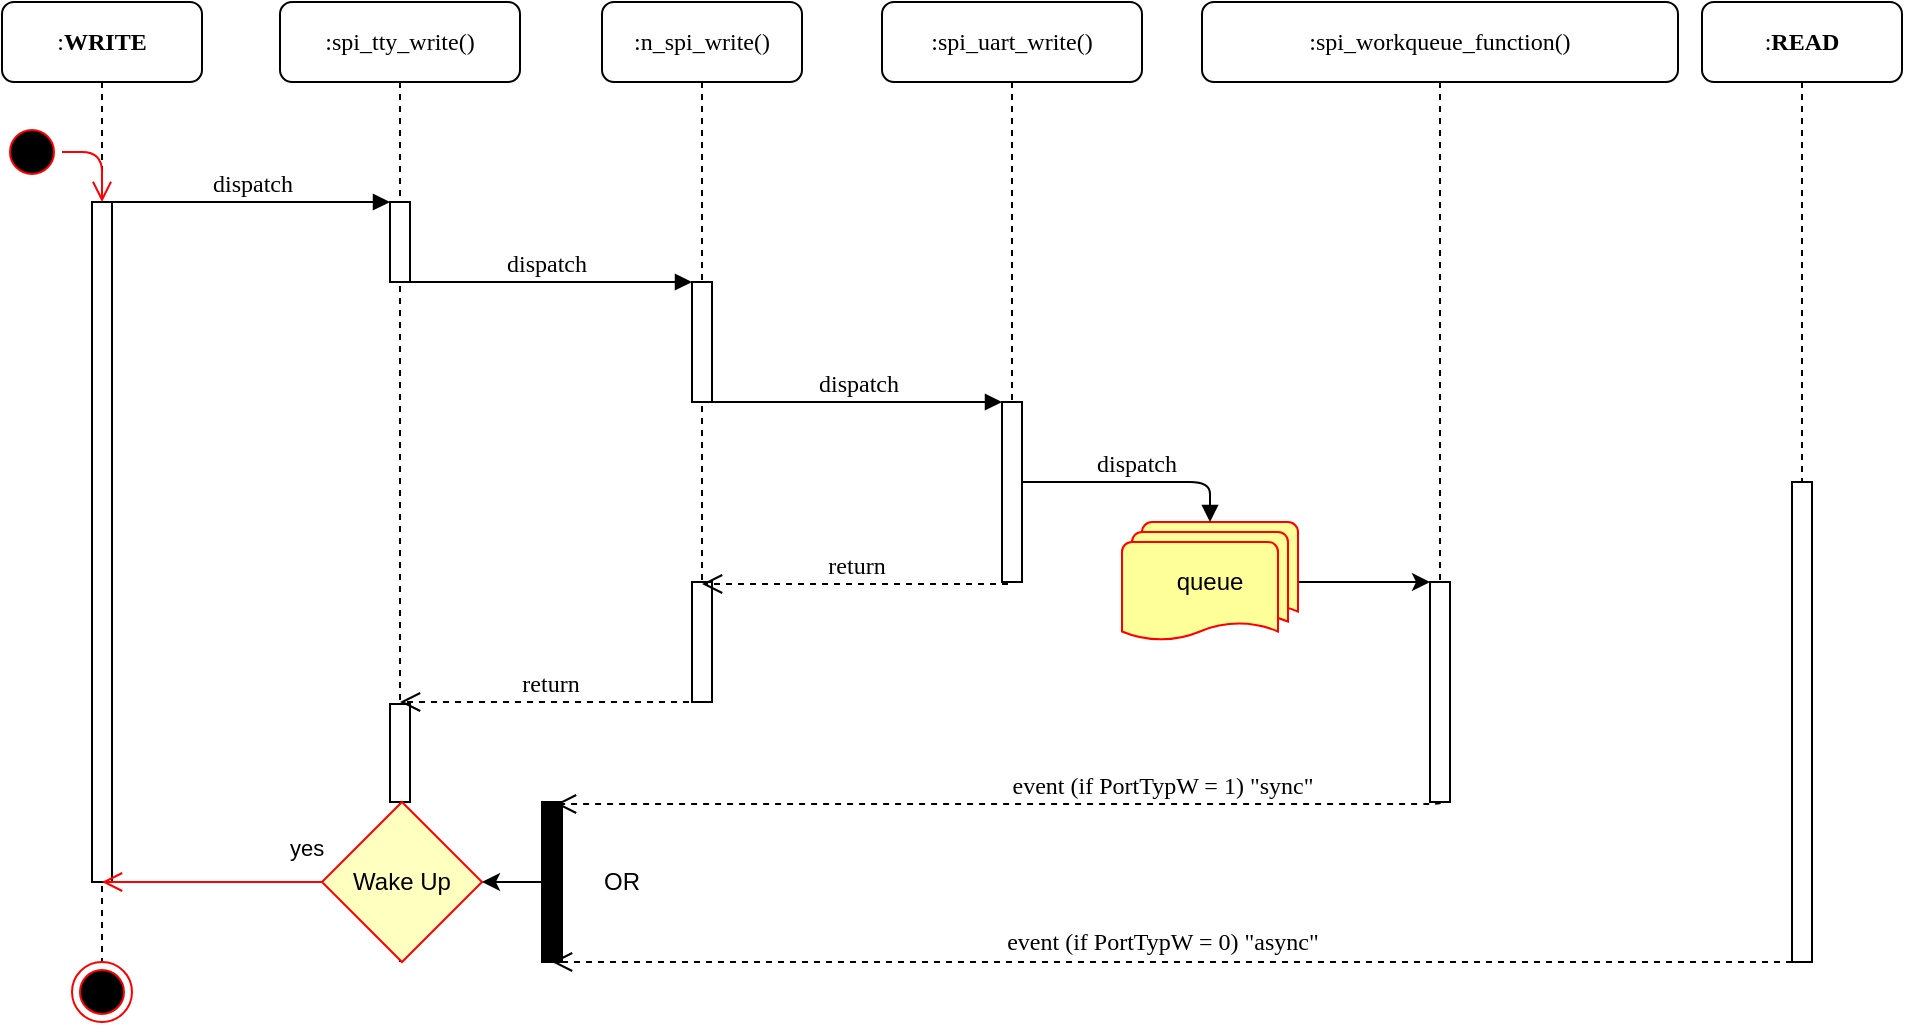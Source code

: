 <mxfile version="14.1.8" type="device" pages="2"><diagram name="WRITE" id="13e1069c-82ec-6db2-03f1-153e76fe0fe0"><mxGraphModel dx="1422" dy="942" grid="1" gridSize="10" guides="1" tooltips="1" connect="1" arrows="1" fold="1" page="1" pageScale="1" pageWidth="1100" pageHeight="850" background="#ffffff" math="0" shadow="0"><root><mxCell id="0"/><mxCell id="1" parent="0"/><mxCell id="7baba1c4bc27f4b0-2" value=":spi_tty_write()" style="shape=umlLifeline;perimeter=lifelinePerimeter;whiteSpace=wrap;html=1;container=1;collapsible=0;recursiveResize=0;outlineConnect=0;rounded=1;shadow=0;comic=0;labelBackgroundColor=none;strokeWidth=1;fontFamily=Verdana;fontSize=12;align=center;" parent="1" vertex="1"><mxGeometry x="239" y="80" width="120" height="480" as="geometry"/></mxCell><mxCell id="7baba1c4bc27f4b0-10" value="" style="html=1;points=[];perimeter=orthogonalPerimeter;rounded=0;shadow=0;comic=0;labelBackgroundColor=none;strokeWidth=1;fontFamily=Verdana;fontSize=12;align=center;" parent="7baba1c4bc27f4b0-2" vertex="1"><mxGeometry x="55" y="100" width="10" height="40" as="geometry"/></mxCell><mxCell id="Vdh1WvOg8LNVQL_OOKk3-4" value="" style="html=1;points=[];perimeter=orthogonalPerimeter;rounded=0;shadow=0;comic=0;labelBackgroundColor=none;strokeWidth=1;fontFamily=Verdana;fontSize=12;align=center;" vertex="1" parent="7baba1c4bc27f4b0-2"><mxGeometry x="55" y="351" width="10" height="49" as="geometry"/></mxCell><mxCell id="7baba1c4bc27f4b0-3" value=":n_spi_write()" style="shape=umlLifeline;perimeter=lifelinePerimeter;whiteSpace=wrap;html=1;container=1;collapsible=0;recursiveResize=0;outlineConnect=0;rounded=1;shadow=0;comic=0;labelBackgroundColor=none;strokeWidth=1;fontFamily=Verdana;fontSize=12;align=center;" parent="1" vertex="1"><mxGeometry x="400" y="80" width="100" height="350" as="geometry"/></mxCell><mxCell id="7baba1c4bc27f4b0-13" value="" style="html=1;points=[];perimeter=orthogonalPerimeter;rounded=0;shadow=0;comic=0;labelBackgroundColor=none;strokeWidth=1;fontFamily=Verdana;fontSize=12;align=center;" parent="7baba1c4bc27f4b0-3" vertex="1"><mxGeometry x="45" y="140" width="10" height="60" as="geometry"/></mxCell><mxCell id="Vdh1WvOg8LNVQL_OOKk3-2" value="" style="html=1;points=[];perimeter=orthogonalPerimeter;rounded=0;shadow=0;comic=0;labelBackgroundColor=none;strokeWidth=1;fontFamily=Verdana;fontSize=12;align=center;" vertex="1" parent="7baba1c4bc27f4b0-3"><mxGeometry x="45" y="290" width="10" height="60" as="geometry"/></mxCell><mxCell id="7baba1c4bc27f4b0-4" value=":spi_uart_write()" style="shape=umlLifeline;perimeter=lifelinePerimeter;whiteSpace=wrap;html=1;container=1;collapsible=0;recursiveResize=0;outlineConnect=0;rounded=1;shadow=0;comic=0;labelBackgroundColor=none;strokeWidth=1;fontFamily=Verdana;fontSize=12;align=center;" parent="1" vertex="1"><mxGeometry x="540" y="80" width="130" height="290" as="geometry"/></mxCell><mxCell id="7baba1c4bc27f4b0-16" value="" style="html=1;points=[];perimeter=orthogonalPerimeter;rounded=0;shadow=0;comic=0;labelBackgroundColor=none;strokeWidth=1;fontFamily=Verdana;fontSize=12;align=center;" parent="7baba1c4bc27f4b0-4" vertex="1"><mxGeometry x="60" y="200" width="10" height="90" as="geometry"/></mxCell><mxCell id="7baba1c4bc27f4b0-5" value=":spi_workqueue_function()" style="shape=umlLifeline;perimeter=lifelinePerimeter;whiteSpace=wrap;html=1;container=1;collapsible=0;recursiveResize=0;outlineConnect=0;rounded=1;shadow=0;comic=0;labelBackgroundColor=none;strokeWidth=1;fontFamily=Verdana;fontSize=12;align=center;" parent="1" vertex="1"><mxGeometry x="700" y="80" width="238" height="400" as="geometry"/></mxCell><mxCell id="7baba1c4bc27f4b0-19" value="" style="html=1;points=[];perimeter=orthogonalPerimeter;rounded=0;shadow=0;comic=0;labelBackgroundColor=none;strokeWidth=1;fontFamily=Verdana;fontSize=12;align=center;" parent="7baba1c4bc27f4b0-5" vertex="1"><mxGeometry x="114" y="290" width="10" height="110" as="geometry"/></mxCell><mxCell id="_mI-Kl5s7sl0NINTcmSG-4" style="edgeStyle=orthogonalEdgeStyle;rounded=0;orthogonalLoop=1;jettySize=auto;html=1;exitX=1;exitY=0.5;exitDx=0;exitDy=0;exitPerimeter=0;" edge="1" parent="7baba1c4bc27f4b0-5" source="_mI-Kl5s7sl0NINTcmSG-1" target="7baba1c4bc27f4b0-19"><mxGeometry relative="1" as="geometry"><Array as="points"><mxPoint x="119" y="290"/></Array></mxGeometry></mxCell><mxCell id="_mI-Kl5s7sl0NINTcmSG-1" value="queue" style="strokeWidth=1;html=1;shape=mxgraph.flowchart.multi-document;whiteSpace=wrap;strokeColor=#FF0000;fillColor=#FFFF99;" vertex="1" parent="7baba1c4bc27f4b0-5"><mxGeometry x="-40" y="260" width="88" height="60" as="geometry"/></mxCell><mxCell id="7baba1c4bc27f4b0-8" value=":&lt;b&gt;WRITE&lt;/b&gt;" style="shape=umlLifeline;perimeter=lifelinePerimeter;whiteSpace=wrap;html=1;container=1;collapsible=0;recursiveResize=0;outlineConnect=0;rounded=1;shadow=0;comic=0;labelBackgroundColor=none;strokeWidth=1;fontFamily=Verdana;fontSize=12;align=center;" parent="1" vertex="1"><mxGeometry x="100" y="80" width="100" height="480" as="geometry"/></mxCell><mxCell id="7baba1c4bc27f4b0-9" value="" style="html=1;points=[];perimeter=orthogonalPerimeter;rounded=0;shadow=0;comic=0;labelBackgroundColor=none;strokeWidth=1;fontFamily=Verdana;fontSize=12;align=center;" parent="7baba1c4bc27f4b0-8" vertex="1"><mxGeometry x="45" y="100" width="10" height="340" as="geometry"/></mxCell><mxCell id="7baba1c4bc27f4b0-17" value="dispatch" style="html=1;verticalAlign=bottom;endArrow=block;labelBackgroundColor=none;fontFamily=Verdana;fontSize=12;edgeStyle=elbowEdgeStyle;elbow=vertical;" parent="1" source="7baba1c4bc27f4b0-13" target="7baba1c4bc27f4b0-16" edge="1"><mxGeometry relative="1" as="geometry"><mxPoint x="510" y="220" as="sourcePoint"/><Array as="points"><mxPoint x="540" y="280"/><mxPoint x="480" y="420"/><mxPoint x="460" y="220"/></Array></mxGeometry></mxCell><mxCell id="7baba1c4bc27f4b0-20" value="dispatch" style="html=1;verticalAlign=bottom;endArrow=block;labelBackgroundColor=none;fontFamily=Verdana;fontSize=12;edgeStyle=elbowEdgeStyle;elbow=vertical;entryX=0.5;entryY=0;entryDx=0;entryDy=0;entryPerimeter=0;" parent="1" source="7baba1c4bc27f4b0-16" target="_mI-Kl5s7sl0NINTcmSG-1" edge="1"><mxGeometry relative="1" as="geometry"><mxPoint x="650" y="230" as="sourcePoint"/><mxPoint x="670" y="325" as="targetPoint"/><Array as="points"><mxPoint x="670" y="320"/><mxPoint x="700" y="420"/></Array></mxGeometry></mxCell><mxCell id="7baba1c4bc27f4b0-21" value="event (if&amp;nbsp;PortTypW = 1) &quot;sync&quot;" style="html=1;verticalAlign=bottom;endArrow=open;dashed=1;endSize=8;labelBackgroundColor=none;fontFamily=Verdana;fontSize=12;edgeStyle=elbowEdgeStyle;elbow=vertical;entryX=0.7;entryY=0.013;entryDx=0;entryDy=0;entryPerimeter=0;" parent="1" source="7baba1c4bc27f4b0-19" target="Vdh1WvOg8LNVQL_OOKk3-20" edge="1"><mxGeometry x="-0.368" relative="1" as="geometry"><mxPoint x="680" y="520" as="targetPoint"/><Array as="points"><mxPoint x="590" y="481"/><mxPoint x="560" y="523"/><mxPoint x="770" y="360"/><mxPoint x="700" y="460"/><mxPoint x="670" y="260"/><mxPoint x="700" y="260"/></Array><mxPoint as="offset"/></mxGeometry></mxCell><mxCell id="7baba1c4bc27f4b0-11" value="dispatch" style="html=1;verticalAlign=bottom;endArrow=block;entryX=0;entryY=0;labelBackgroundColor=none;fontFamily=Verdana;fontSize=12;edgeStyle=elbowEdgeStyle;elbow=vertical;" parent="1" source="7baba1c4bc27f4b0-9" target="7baba1c4bc27f4b0-10" edge="1"><mxGeometry relative="1" as="geometry"><mxPoint x="220" y="190" as="sourcePoint"/></mxGeometry></mxCell><mxCell id="7baba1c4bc27f4b0-14" value="dispatch" style="html=1;verticalAlign=bottom;endArrow=block;entryX=0;entryY=0;labelBackgroundColor=none;fontFamily=Verdana;fontSize=12;edgeStyle=elbowEdgeStyle;elbow=vertical;" parent="1" source="7baba1c4bc27f4b0-2" target="7baba1c4bc27f4b0-13" edge="1"><mxGeometry relative="1" as="geometry"><mxPoint x="370" y="200" as="sourcePoint"/><Array as="points"><mxPoint x="370" y="220"/></Array></mxGeometry></mxCell><mxCell id="Vdh1WvOg8LNVQL_OOKk3-1" value="return" style="html=1;verticalAlign=bottom;endArrow=open;dashed=1;endSize=8;labelBackgroundColor=none;fontFamily=Verdana;fontSize=12;edgeStyle=elbowEdgeStyle;elbow=vertical;entryX=0.5;entryY=0.033;entryDx=0;entryDy=0;entryPerimeter=0;exitX=0.3;exitY=1.011;exitDx=0;exitDy=0;exitPerimeter=0;" edge="1" parent="1" source="7baba1c4bc27f4b0-16"><mxGeometry relative="1" as="geometry"><mxPoint x="450" y="370.98" as="targetPoint"/><Array as="points"><mxPoint x="510" y="371"/><mxPoint x="560" y="419"/><mxPoint x="570" y="519"/><mxPoint x="510" y="599"/><mxPoint x="480" y="399"/><mxPoint x="510" y="399"/></Array><mxPoint x="570" y="380" as="sourcePoint"/></mxGeometry></mxCell><mxCell id="Vdh1WvOg8LNVQL_OOKk3-3" value="return" style="html=1;verticalAlign=bottom;endArrow=open;dashed=1;endSize=8;labelBackgroundColor=none;fontFamily=Verdana;fontSize=12;edgeStyle=elbowEdgeStyle;elbow=vertical;" edge="1" parent="1" source="7baba1c4bc27f4b0-3" target="7baba1c4bc27f4b0-2"><mxGeometry relative="1" as="geometry"><mxPoint x="330" y="460" as="targetPoint"/><Array as="points"><mxPoint x="390" y="430"/><mxPoint x="420" y="430"/><mxPoint x="430.5" y="510"/><mxPoint x="440.5" y="510"/><mxPoint x="450.5" y="610"/><mxPoint x="390.5" y="690"/><mxPoint x="360.5" y="490"/><mxPoint x="390.5" y="490"/></Array><mxPoint x="485" y="460" as="sourcePoint"/></mxGeometry></mxCell><mxCell id="Vdh1WvOg8LNVQL_OOKk3-5" value=":&lt;b&gt;READ&lt;/b&gt;" style="shape=umlLifeline;perimeter=lifelinePerimeter;whiteSpace=wrap;html=1;container=1;collapsible=0;recursiveResize=0;outlineConnect=0;rounded=1;shadow=0;comic=0;labelBackgroundColor=none;strokeWidth=1;fontFamily=Verdana;fontSize=12;align=center;" vertex="1" parent="1"><mxGeometry x="950" y="80" width="100" height="480" as="geometry"/></mxCell><mxCell id="Vdh1WvOg8LNVQL_OOKk3-6" value="" style="html=1;points=[];perimeter=orthogonalPerimeter;rounded=0;shadow=0;comic=0;labelBackgroundColor=none;strokeWidth=1;fontFamily=Verdana;fontSize=12;align=center;" vertex="1" parent="Vdh1WvOg8LNVQL_OOKk3-5"><mxGeometry x="45" y="240" width="10" height="240" as="geometry"/></mxCell><mxCell id="Vdh1WvOg8LNVQL_OOKk3-7" value="event (if&amp;nbsp;PortTypW = 0) &quot;async&quot;" style="html=1;verticalAlign=bottom;endArrow=open;dashed=1;endSize=8;labelBackgroundColor=none;fontFamily=Verdana;fontSize=12;edgeStyle=elbowEdgeStyle;elbow=vertical;entryX=0.5;entryY=0.988;entryDx=0;entryDy=0;entryPerimeter=0;" edge="1" parent="1" source="Vdh1WvOg8LNVQL_OOKk3-6" target="Vdh1WvOg8LNVQL_OOKk3-20"><mxGeometry x="0.015" y="-1" relative="1" as="geometry"><mxPoint x="880" y="410" as="targetPoint"/><Array as="points"><mxPoint x="680" y="560"/><mxPoint x="940" y="540"/><mxPoint x="850" y="360"/><mxPoint x="960" y="360"/><mxPoint x="890" y="460"/><mxPoint x="860" y="260"/><mxPoint x="890" y="260"/></Array><mxPoint as="offset"/></mxGeometry></mxCell><mxCell id="Vdh1WvOg8LNVQL_OOKk3-15" value="Wake Up" style="rhombus;whiteSpace=wrap;html=1;fillColor=#ffffc0;strokeColor=#ff0000;" vertex="1" parent="1"><mxGeometry x="260" y="480" width="80" height="80" as="geometry"/></mxCell><mxCell id="Vdh1WvOg8LNVQL_OOKk3-17" value="yes" style="edgeStyle=orthogonalEdgeStyle;html=1;align=left;verticalAlign=top;endArrow=open;endSize=8;strokeColor=#ff0000;exitX=0;exitY=0.5;exitDx=0;exitDy=0;" edge="1" source="Vdh1WvOg8LNVQL_OOKk3-15" parent="1" target="7baba1c4bc27f4b0-8"><mxGeometry x="-0.674" y="-30" relative="1" as="geometry"><mxPoint x="210" y="540" as="targetPoint"/><Array as="points"><mxPoint x="240" y="520"/><mxPoint x="240" y="520"/></Array><mxPoint as="offset"/></mxGeometry></mxCell><mxCell id="Vdh1WvOg8LNVQL_OOKk3-21" value="" style="edgeStyle=orthogonalEdgeStyle;rounded=0;orthogonalLoop=1;jettySize=auto;html=1;" edge="1" parent="1" source="Vdh1WvOg8LNVQL_OOKk3-20" target="Vdh1WvOg8LNVQL_OOKk3-15"><mxGeometry relative="1" as="geometry"/></mxCell><mxCell id="Vdh1WvOg8LNVQL_OOKk3-20" value="" style="html=1;points=[];perimeter=orthogonalPerimeter;fillColor=#000000;" vertex="1" parent="1"><mxGeometry x="370" y="480" width="10" height="80" as="geometry"/></mxCell><mxCell id="Vdh1WvOg8LNVQL_OOKk3-22" value="" style="ellipse;html=1;shape=endState;fillColor=#000000;strokeColor=#ff0000;" vertex="1" parent="1"><mxGeometry x="135" y="560" width="30" height="30" as="geometry"/></mxCell><mxCell id="Vdh1WvOg8LNVQL_OOKk3-24" value="OR" style="text;html=1;strokeColor=none;fillColor=none;align=center;verticalAlign=middle;whiteSpace=wrap;rounded=0;" vertex="1" parent="1"><mxGeometry x="390" y="510" width="40" height="20" as="geometry"/></mxCell><mxCell id="Oyw74748ZbOViQxvIEue-1" value="" style="ellipse;html=1;shape=startState;fillColor=#000000;strokeColor=#ff0000;" vertex="1" parent="1"><mxGeometry x="100" y="140" width="30" height="30" as="geometry"/></mxCell><mxCell id="Oyw74748ZbOViQxvIEue-2" value="" style="edgeStyle=orthogonalEdgeStyle;html=1;verticalAlign=bottom;endArrow=open;endSize=8;strokeColor=#ff0000;" edge="1" source="Oyw74748ZbOViQxvIEue-1" parent="1" target="7baba1c4bc27f4b0-9"><mxGeometry relative="1" as="geometry"><mxPoint x="95" y="230" as="targetPoint"/></mxGeometry></mxCell></root></mxGraphModel></diagram><diagram name="READ" id="YUx9NsimfILZJb1evLxx"><mxGraphModel dx="1422" dy="942" grid="1" gridSize="10" guides="1" tooltips="1" connect="1" arrows="1" fold="1" page="1" pageScale="1" pageWidth="1100" pageHeight="850" background="#ffffff" math="0" shadow="0"><root><mxCell id="OkA9Dwl5ns4Z6BdrdkDz-0"/><mxCell id="OkA9Dwl5ns4Z6BdrdkDz-1" parent="OkA9Dwl5ns4Z6BdrdkDz-0"/><mxCell id="OkA9Dwl5ns4Z6BdrdkDz-2" value=":spi_tty_read()" style="shape=umlLifeline;perimeter=lifelinePerimeter;whiteSpace=wrap;html=1;container=1;collapsible=0;recursiveResize=0;outlineConnect=0;rounded=1;shadow=0;comic=0;labelBackgroundColor=none;strokeWidth=1;fontFamily=Verdana;fontSize=12;align=center;" vertex="1" parent="OkA9Dwl5ns4Z6BdrdkDz-1"><mxGeometry x="124" y="76" width="100" height="685" as="geometry"/></mxCell><mxCell id="OkA9Dwl5ns4Z6BdrdkDz-3" value="" style="html=1;points=[];perimeter=orthogonalPerimeter;rounded=0;shadow=0;comic=0;labelBackgroundColor=none;strokeWidth=1;fontFamily=Verdana;fontSize=12;align=center;" vertex="1" parent="OkA9Dwl5ns4Z6BdrdkDz-2"><mxGeometry x="45" y="100" width="10" height="40" as="geometry"/></mxCell><mxCell id="OkA9Dwl5ns4Z6BdrdkDz-7" value="" style="html=1;points=[];perimeter=orthogonalPerimeter;rounded=0;shadow=0;comic=0;labelBackgroundColor=none;strokeWidth=1;fontFamily=Verdana;fontSize=12;align=center;" vertex="1" parent="OkA9Dwl5ns4Z6BdrdkDz-2"><mxGeometry x="45" y="635" width="10" height="55" as="geometry"/></mxCell><mxCell id="OkA9Dwl5ns4Z6BdrdkDz-5" value=":n_spi_read()" style="shape=umlLifeline;perimeter=lifelinePerimeter;whiteSpace=wrap;html=1;container=1;collapsible=0;recursiveResize=0;outlineConnect=0;rounded=1;shadow=0;comic=0;labelBackgroundColor=none;strokeWidth=1;fontFamily=Verdana;fontSize=12;align=center;" vertex="1" parent="OkA9Dwl5ns4Z6BdrdkDz-1"><mxGeometry x="234" y="76" width="100" height="635" as="geometry"/></mxCell><mxCell id="OkA9Dwl5ns4Z6BdrdkDz-6" value="" style="html=1;points=[];perimeter=orthogonalPerimeter;rounded=0;shadow=0;comic=0;labelBackgroundColor=none;strokeWidth=1;fontFamily=Verdana;fontSize=12;align=center;" vertex="1" parent="OkA9Dwl5ns4Z6BdrdkDz-5"><mxGeometry x="45" y="140" width="10" height="60" as="geometry"/></mxCell><mxCell id="OkA9Dwl5ns4Z6BdrdkDz-8" value=":spi_uart_read()" style="shape=umlLifeline;perimeter=lifelinePerimeter;whiteSpace=wrap;html=1;container=1;collapsible=0;recursiveResize=0;outlineConnect=0;rounded=1;shadow=0;comic=0;labelBackgroundColor=none;strokeWidth=1;fontFamily=Verdana;fontSize=12;align=center;" vertex="1" parent="OkA9Dwl5ns4Z6BdrdkDz-1"><mxGeometry x="344" y="76" width="130" height="495" as="geometry"/></mxCell><mxCell id="OkA9Dwl5ns4Z6BdrdkDz-10" value=":spi_input_available_p()" style="shape=umlLifeline;perimeter=lifelinePerimeter;whiteSpace=wrap;html=1;container=1;collapsible=0;recursiveResize=0;outlineConnect=0;rounded=1;shadow=0;comic=0;labelBackgroundColor=none;strokeWidth=1;fontFamily=Verdana;fontSize=12;align=center;" vertex="1" parent="OkA9Dwl5ns4Z6BdrdkDz-1"><mxGeometry x="553.25" y="76" width="149.5" height="601" as="geometry"/></mxCell><mxCell id="9Uso8Kz-HEdXxwF4h3Lu-7" value="" style="html=1;points=[];perimeter=orthogonalPerimeter;rounded=0;shadow=0;comic=0;labelBackgroundColor=none;strokeWidth=1;fontFamily=Verdana;fontSize=12;align=center;" vertex="1" parent="OkA9Dwl5ns4Z6BdrdkDz-10"><mxGeometry x="69.75" y="575" width="10" height="32" as="geometry"/></mxCell><mxCell id="OkA9Dwl5ns4Z6BdrdkDz-12" value=":&lt;b&gt;READ&lt;/b&gt;" style="shape=umlLifeline;perimeter=lifelinePerimeter;whiteSpace=wrap;html=1;container=1;collapsible=0;recursiveResize=0;outlineConnect=0;rounded=1;shadow=0;comic=0;labelBackgroundColor=none;strokeWidth=1;fontFamily=Verdana;fontSize=12;align=center;" vertex="1" parent="OkA9Dwl5ns4Z6BdrdkDz-1"><mxGeometry x="14" y="76" width="100" height="740" as="geometry"/></mxCell><mxCell id="OkA9Dwl5ns4Z6BdrdkDz-13" value="" style="html=1;points=[];perimeter=orthogonalPerimeter;rounded=0;shadow=0;comic=0;labelBackgroundColor=none;strokeWidth=1;fontFamily=Verdana;fontSize=12;align=center;" vertex="1" parent="OkA9Dwl5ns4Z6BdrdkDz-12"><mxGeometry x="45" y="100" width="10" height="590" as="geometry"/></mxCell><mxCell id="OkA9Dwl5ns4Z6BdrdkDz-14" value="dispatch" style="html=1;verticalAlign=bottom;endArrow=block;labelBackgroundColor=none;fontFamily=Verdana;fontSize=12;edgeStyle=elbowEdgeStyle;elbow=vertical;entryX=0.5;entryY=0;entryDx=0;entryDy=0;" edge="1" parent="OkA9Dwl5ns4Z6BdrdkDz-1" target="XuDX-be6tTNqqfPl6Qlc-0"><mxGeometry x="-0.754" relative="1" as="geometry"><mxPoint x="284" y="276" as="sourcePoint"/><Array as="points"><mxPoint x="365.5" y="276"/><mxPoint x="375.5" y="276"/><mxPoint x="335.5" y="276"/><mxPoint x="315.5" y="416"/><mxPoint x="295.5" y="216"/></Array><mxPoint x="355.5" y="296" as="targetPoint"/><mxPoint as="offset"/></mxGeometry></mxCell><mxCell id="OkA9Dwl5ns4Z6BdrdkDz-17" value="dispatch" style="html=1;verticalAlign=bottom;endArrow=block;entryX=0;entryY=0;labelBackgroundColor=none;fontFamily=Verdana;fontSize=12;edgeStyle=elbowEdgeStyle;elbow=vertical;" edge="1" parent="OkA9Dwl5ns4Z6BdrdkDz-1" source="OkA9Dwl5ns4Z6BdrdkDz-13" target="OkA9Dwl5ns4Z6BdrdkDz-3"><mxGeometry relative="1" as="geometry"><mxPoint x="124" y="186" as="sourcePoint"/></mxGeometry></mxCell><mxCell id="OkA9Dwl5ns4Z6BdrdkDz-18" value="dispatch" style="html=1;verticalAlign=bottom;endArrow=block;entryX=0;entryY=0;labelBackgroundColor=none;fontFamily=Verdana;fontSize=12;edgeStyle=elbowEdgeStyle;elbow=vertical;" edge="1" parent="OkA9Dwl5ns4Z6BdrdkDz-1" source="OkA9Dwl5ns4Z6BdrdkDz-2" target="OkA9Dwl5ns4Z6BdrdkDz-6"><mxGeometry relative="1" as="geometry"><mxPoint x="255" y="196" as="sourcePoint"/><Array as="points"><mxPoint x="255" y="216"/></Array></mxGeometry></mxCell><mxCell id="XuDX-be6tTNqqfPl6Qlc-0" value="Direkt" style="rhombus;whiteSpace=wrap;html=1;fillColor=#ffffc0;strokeColor=#ff0000;" vertex="1" parent="OkA9Dwl5ns4Z6BdrdkDz-1"><mxGeometry x="484" y="296" width="80" height="60" as="geometry"/></mxCell><mxCell id="XuDX-be6tTNqqfPl6Qlc-1" value="no" style="edgeStyle=orthogonalEdgeStyle;html=1;align=left;verticalAlign=bottom;endArrow=open;endSize=8;strokeColor=#ff0000;entryX=0.5;entryY=0;entryDx=0;entryDy=0;exitX=1;exitY=0.5;exitDx=0;exitDy=0;" edge="1" source="XuDX-be6tTNqqfPl6Qlc-0" parent="OkA9Dwl5ns4Z6BdrdkDz-1" target="9Uso8Kz-HEdXxwF4h3Lu-4"><mxGeometry x="-0.957" y="6" relative="1" as="geometry"><mxPoint x="628" y="348.348" as="targetPoint"/><mxPoint x="574" y="326" as="sourcePoint"/><Array as="points"><mxPoint x="628" y="326"/></Array><mxPoint as="offset"/></mxGeometry></mxCell><mxCell id="XuDX-be6tTNqqfPl6Qlc-2" value="yes" style="edgeStyle=orthogonalEdgeStyle;html=1;align=left;verticalAlign=top;endArrow=open;endSize=8;strokeColor=#ff0000;entryX=0.5;entryY=0;entryDx=0;entryDy=0;" edge="1" source="XuDX-be6tTNqqfPl6Qlc-0" parent="OkA9Dwl5ns4Z6BdrdkDz-1" target="XuDX-be6tTNqqfPl6Qlc-4"><mxGeometry x="-0.582" y="-26" relative="1" as="geometry"><mxPoint x="365.5" y="376" as="targetPoint"/><mxPoint as="offset"/></mxGeometry></mxCell><mxCell id="XuDX-be6tTNqqfPl6Qlc-4" value="Wait" style="rhombus;whiteSpace=wrap;html=1;fillColor=#ffffc0;strokeColor=#ff0000;" vertex="1" parent="OkA9Dwl5ns4Z6BdrdkDz-1"><mxGeometry x="295.5" y="388" width="80" height="60" as="geometry"/></mxCell><mxCell id="XuDX-be6tTNqqfPl6Qlc-5" value="yes" style="edgeStyle=orthogonalEdgeStyle;html=1;align=left;verticalAlign=bottom;endArrow=open;endSize=8;strokeColor=#ff0000;exitX=1;exitY=0.5;exitDx=0;exitDy=0;" edge="1" parent="OkA9Dwl5ns4Z6BdrdkDz-1" source="XuDX-be6tTNqqfPl6Qlc-4" target="XuDX-be6tTNqqfPl6Qlc-9"><mxGeometry x="-1" y="8" relative="1" as="geometry"><mxPoint x="544.5" y="440.54" as="targetPoint"/><mxPoint x="525.5" y="486" as="sourcePoint"/><mxPoint as="offset"/></mxGeometry></mxCell><mxCell id="XuDX-be6tTNqqfPl6Qlc-6" value="no" style="edgeStyle=orthogonalEdgeStyle;html=1;align=left;verticalAlign=top;endArrow=open;endSize=8;strokeColor=#ff0000;entryX=0.569;entryY=-0.02;entryDx=0;entryDy=0;entryPerimeter=0;exitX=0.5;exitY=1;exitDx=0;exitDy=0;" edge="1" parent="OkA9Dwl5ns4Z6BdrdkDz-1" source="XuDX-be6tTNqqfPl6Qlc-4" target="OkA9Dwl5ns4Z6BdrdkDz-9"><mxGeometry x="-0.974" y="5" relative="1" as="geometry"><mxPoint x="304" y="432" as="targetPoint"/><mxPoint as="offset"/><mxPoint x="304" y="448" as="sourcePoint"/><Array as="points"><mxPoint x="336" y="502"/><mxPoint x="409" y="502"/></Array></mxGeometry></mxCell><mxCell id="OkA9Dwl5ns4Z6BdrdkDz-24" value="return" style="html=1;verticalAlign=bottom;endArrow=open;dashed=1;endSize=8;labelBackgroundColor=none;fontFamily=Verdana;fontSize=12;edgeStyle=elbowEdgeStyle;elbow=vertical;entryX=0.7;entryY=-0.017;entryDx=0;entryDy=0;entryPerimeter=0;exitX=0.4;exitY=1.011;exitDx=0;exitDy=0;exitPerimeter=0;" edge="1" parent="OkA9Dwl5ns4Z6BdrdkDz-1" source="XuDX-be6tTNqqfPl6Qlc-8" target="OkA9Dwl5ns4Z6BdrdkDz-7"><mxGeometry relative="1" as="geometry"><mxPoint x="35" y="752" as="targetPoint"/><Array as="points"><mxPoint x="244" y="710"/><mxPoint x="224" y="720"/><mxPoint x="264" y="712"/><mxPoint x="255" y="761"/><mxPoint x="186" y="772"/><mxPoint x="145" y="800.02"/><mxPoint x="155" y="900.02"/><mxPoint x="95" y="980.02"/><mxPoint x="65" y="780.02"/><mxPoint x="95" y="780.02"/></Array><mxPoint x="308" y="752.01" as="sourcePoint"/></mxGeometry></mxCell><mxCell id="OkA9Dwl5ns4Z6BdrdkDz-25" value="return" style="html=1;verticalAlign=bottom;endArrow=open;dashed=1;endSize=8;labelBackgroundColor=none;fontFamily=Verdana;fontSize=12;edgeStyle=elbowEdgeStyle;elbow=vertical;entryX=0.543;entryY=1.003;entryDx=0;entryDy=0;entryPerimeter=0;" edge="1" parent="OkA9Dwl5ns4Z6BdrdkDz-1" source="OkA9Dwl5ns4Z6BdrdkDz-7" target="OkA9Dwl5ns4Z6BdrdkDz-13"><mxGeometry relative="1" as="geometry"><mxPoint x="114" y="811" as="targetPoint"/><Array as="points"><mxPoint x="114" y="768"/><mxPoint x="114" y="761"/><mxPoint x="114" y="807.02"/><mxPoint x="154" y="807.02"/><mxPoint x="124" y="807.02"/><mxPoint x="144" y="839.02"/><mxPoint x="165.5" y="918.02"/><mxPoint x="195.5" y="918.02"/><mxPoint x="206" y="998.02"/><mxPoint x="216" y="998.02"/><mxPoint x="226" y="1098.02"/><mxPoint x="166" y="1178.02"/><mxPoint x="136" y="978.02"/><mxPoint x="166" y="978.02"/></Array><mxPoint x="184" y="786" as="sourcePoint"/></mxGeometry></mxCell><mxCell id="XuDX-be6tTNqqfPl6Qlc-10" value="yes" style="edgeStyle=orthogonalEdgeStyle;html=1;align=left;verticalAlign=top;endArrow=open;endSize=8;strokeColor=#ff0000;exitX=0;exitY=0.5;exitDx=0;exitDy=0;entryX=0.521;entryY=0;entryDx=0;entryDy=0;entryPerimeter=0;" edge="1" parent="OkA9Dwl5ns4Z6BdrdkDz-1" target="OkA9Dwl5ns4Z6BdrdkDz-9"><mxGeometry x="-0.164" y="8" relative="1" as="geometry"><mxPoint x="464" y="572" as="targetPoint"/><Array as="points"/><mxPoint as="offset"/><mxPoint x="484" y="502" as="sourcePoint"/></mxGeometry></mxCell><mxCell id="XuDX-be6tTNqqfPl6Qlc-13" value=":spi_int_message()" style="shape=umlLifeline;perimeter=lifelinePerimeter;whiteSpace=wrap;html=1;container=1;collapsible=0;recursiveResize=0;outlineConnect=0;rounded=1;shadow=0;comic=0;labelBackgroundColor=none;strokeWidth=1;fontFamily=Verdana;fontSize=12;align=center;" vertex="1" parent="OkA9Dwl5ns4Z6BdrdkDz-1"><mxGeometry x="708.5" y="76" width="129" height="434" as="geometry"/></mxCell><mxCell id="XuDX-be6tTNqqfPl6Qlc-14" value="" style="html=1;points=[];perimeter=orthogonalPerimeter;rounded=0;shadow=0;comic=0;labelBackgroundColor=none;strokeWidth=1;fontFamily=Verdana;fontSize=12;align=center;" vertex="1" parent="XuDX-be6tTNqqfPl6Qlc-13"><mxGeometry x="59.5" y="240" width="10" height="180" as="geometry"/></mxCell><mxCell id="XuDX-be6tTNqqfPl6Qlc-9" value="Wake Up" style="rhombus;whiteSpace=wrap;html=1;fillColor=#ffffc0;strokeColor=#ff0000;" vertex="1" parent="OkA9Dwl5ns4Z6BdrdkDz-1"><mxGeometry x="484" y="462" width="80" height="80" as="geometry"/></mxCell><mxCell id="9Uso8Kz-HEdXxwF4h3Lu-2" value="return" style="html=1;verticalAlign=bottom;endArrow=open;dashed=1;endSize=8;labelBackgroundColor=none;fontFamily=Verdana;fontSize=12;edgeStyle=elbowEdgeStyle;elbow=vertical;exitX=0.5;exitY=1;exitDx=0;exitDy=0;exitPerimeter=0;entryX=0.4;entryY=0.017;entryDx=0;entryDy=0;entryPerimeter=0;" edge="1" parent="OkA9Dwl5ns4Z6BdrdkDz-1" source="OkA9Dwl5ns4Z6BdrdkDz-9" target="XuDX-be6tTNqqfPl6Qlc-8"><mxGeometry relative="1" as="geometry"><mxPoint x="254" y="651" as="targetPoint"/><Array as="points"><mxPoint x="364" y="652"/><mxPoint x="325.5" y="520.02"/><mxPoint x="335.5" y="620.02"/><mxPoint x="275.5" y="700.02"/><mxPoint x="245.5" y="500.02"/><mxPoint x="275.5" y="500.02"/></Array><mxPoint x="488.5" y="472.01" as="sourcePoint"/></mxGeometry></mxCell><mxCell id="OkA9Dwl5ns4Z6BdrdkDz-9" value="" style="html=1;points=[];perimeter=orthogonalPerimeter;rounded=0;shadow=0;comic=0;labelBackgroundColor=none;strokeWidth=1;fontFamily=Verdana;fontSize=12;align=center;" vertex="1" parent="OkA9Dwl5ns4Z6BdrdkDz-1"><mxGeometry x="403.5" y="532" width="10" height="119" as="geometry"/></mxCell><mxCell id="XuDX-be6tTNqqfPl6Qlc-8" value="" style="html=1;points=[];perimeter=orthogonalPerimeter;rounded=0;shadow=0;comic=0;labelBackgroundColor=none;strokeWidth=1;fontFamily=Verdana;fontSize=12;align=center;" vertex="1" parent="OkA9Dwl5ns4Z6BdrdkDz-1"><mxGeometry x="279" y="651" width="10" height="60" as="geometry"/></mxCell><mxCell id="9Uso8Kz-HEdXxwF4h3Lu-4" value="Wake Up" style="rhombus;whiteSpace=wrap;html=1;fillColor=#ffffc0;strokeColor=#ff0000;" vertex="1" parent="OkA9Dwl5ns4Z6BdrdkDz-1"><mxGeometry x="588" y="542" width="80" height="80" as="geometry"/></mxCell><mxCell id="9Uso8Kz-HEdXxwF4h3Lu-6" value="event&amp;nbsp;" style="html=1;verticalAlign=bottom;endArrow=open;dashed=1;endSize=8;labelBackgroundColor=none;fontFamily=Verdana;fontSize=12;edgeStyle=elbowEdgeStyle;elbow=vertical;entryX=1;entryY=0.5;entryDx=0;entryDy=0;" edge="1" parent="OkA9Dwl5ns4Z6BdrdkDz-1" target="XuDX-be6tTNqqfPl6Qlc-9"><mxGeometry x="-0.431" y="-12" relative="1" as="geometry"><mxPoint x="366" y="773.04" as="targetPoint"/><Array as="points"><mxPoint x="694" y="502"/><mxPoint x="694" y="482"/><mxPoint x="759" y="652"/><mxPoint x="689" y="752"/><mxPoint x="659" y="552"/><mxPoint x="689" y="552"/></Array><mxPoint x="768" y="502" as="sourcePoint"/><mxPoint as="offset"/></mxGeometry></mxCell><mxCell id="9Uso8Kz-HEdXxwF4h3Lu-8" value="yes" style="edgeStyle=orthogonalEdgeStyle;html=1;align=left;verticalAlign=bottom;endArrow=open;endSize=8;strokeColor=#ff0000;exitX=0.5;exitY=1;exitDx=0;exitDy=0;" edge="1" parent="OkA9Dwl5ns4Z6BdrdkDz-1" source="9Uso8Kz-HEdXxwF4h3Lu-4"><mxGeometry x="-0.167" y="-28" relative="1" as="geometry"><mxPoint x="628" y="652" as="targetPoint"/><mxPoint x="764" y="592" as="sourcePoint"/><mxPoint as="offset"/></mxGeometry></mxCell><mxCell id="9Uso8Kz-HEdXxwF4h3Lu-9" value="return" style="html=1;verticalAlign=bottom;endArrow=open;dashed=1;endSize=8;labelBackgroundColor=none;fontFamily=Verdana;fontSize=12;edgeStyle=elbowEdgeStyle;elbow=vertical;exitX=0.6;exitY=1;exitDx=0;exitDy=0;exitPerimeter=0;" edge="1" parent="OkA9Dwl5ns4Z6BdrdkDz-1" source="9Uso8Kz-HEdXxwF4h3Lu-7" target="OkA9Dwl5ns4Z6BdrdkDz-5"><mxGeometry relative="1" as="geometry"><mxPoint x="334" y="686" as="targetPoint"/><Array as="points"><mxPoint x="514.5" y="686"/><mxPoint x="576" y="712"/><mxPoint x="516" y="658.02"/><mxPoint x="526" y="758.02"/><mxPoint x="466" y="838.02"/><mxPoint x="436" y="638.02"/><mxPoint x="466" y="638.02"/></Array><mxPoint x="681" y="712" as="sourcePoint"/></mxGeometry></mxCell><mxCell id="9Uso8Kz-HEdXxwF4h3Lu-12" value="event&amp;nbsp;" style="html=1;verticalAlign=bottom;endArrow=open;dashed=1;endSize=8;labelBackgroundColor=none;fontFamily=Verdana;fontSize=12;edgeStyle=elbowEdgeStyle;elbow=vertical;entryX=1;entryY=0.5;entryDx=0;entryDy=0;" edge="1" parent="OkA9Dwl5ns4Z6BdrdkDz-1" source="XuDX-be6tTNqqfPl6Qlc-13" target="9Uso8Kz-HEdXxwF4h3Lu-4"><mxGeometry x="0.468" y="-9" relative="1" as="geometry"><mxPoint x="691.75" y="581.5" as="targetPoint"/><Array as="points"><mxPoint x="773" y="582"/><mxPoint x="821.75" y="581.5"/><mxPoint x="821.75" y="561.5"/><mxPoint x="886.75" y="731.5"/><mxPoint x="816.75" y="831.5"/><mxPoint x="786.75" y="631.5"/><mxPoint x="816.75" y="631.5"/></Array><mxPoint x="790" y="530" as="sourcePoint"/><mxPoint as="offset"/></mxGeometry></mxCell><mxCell id="f5jIKoKT9dK-Fx621ZDV-0" value=":spi_poll_all()" style="shape=umlLifeline;perimeter=lifelinePerimeter;whiteSpace=wrap;html=1;container=1;collapsible=0;recursiveResize=0;outlineConnect=0;rounded=1;shadow=0;comic=0;labelBackgroundColor=none;strokeWidth=1;fontFamily=Verdana;fontSize=12;align=center;" vertex="1" parent="OkA9Dwl5ns4Z6BdrdkDz-1"><mxGeometry x="848" y="76" width="100" height="424" as="geometry"/></mxCell><mxCell id="f5jIKoKT9dK-Fx621ZDV-1" value="" style="html=1;points=[];perimeter=orthogonalPerimeter;rounded=0;shadow=0;comic=0;labelBackgroundColor=none;strokeWidth=1;fontFamily=Verdana;fontSize=12;align=center;" vertex="1" parent="f5jIKoKT9dK-Fx621ZDV-0"><mxGeometry x="45" y="240" width="10" height="180" as="geometry"/></mxCell><mxCell id="f5jIKoKT9dK-Fx621ZDV-3" value=":spi_poll_message()" style="shape=umlLifeline;perimeter=lifelinePerimeter;whiteSpace=wrap;html=1;container=1;collapsible=0;recursiveResize=0;outlineConnect=0;rounded=1;shadow=0;comic=0;labelBackgroundColor=none;strokeWidth=1;fontFamily=Verdana;fontSize=12;align=center;" vertex="1" parent="OkA9Dwl5ns4Z6BdrdkDz-1"><mxGeometry x="959.5" y="76" width="129" height="424" as="geometry"/></mxCell><mxCell id="f5jIKoKT9dK-Fx621ZDV-4" value="" style="html=1;points=[];perimeter=orthogonalPerimeter;rounded=0;shadow=0;comic=0;labelBackgroundColor=none;strokeWidth=1;fontFamily=Verdana;fontSize=12;align=center;" vertex="1" parent="f5jIKoKT9dK-Fx621ZDV-3"><mxGeometry x="59.5" y="240" width="10" height="180" as="geometry"/></mxCell><mxCell id="f5jIKoKT9dK-Fx621ZDV-6" value="event&amp;nbsp;" style="html=1;verticalAlign=bottom;endArrow=open;dashed=1;endSize=8;labelBackgroundColor=none;fontFamily=Verdana;fontSize=12;edgeStyle=elbowEdgeStyle;elbow=vertical;entryX=1;entryY=0.5;entryDx=0;entryDy=0;" edge="1" parent="OkA9Dwl5ns4Z6BdrdkDz-1" target="9Uso8Kz-HEdXxwF4h3Lu-4"><mxGeometry x="-0.147" y="-10" relative="1" as="geometry"><mxPoint x="824" y="622" as="targetPoint"/><Array as="points"><mxPoint x="824" y="582"/><mxPoint x="977.75" y="601.5"/><mxPoint x="1042.75" y="771.5"/><mxPoint x="972.75" y="871.5"/><mxPoint x="942.75" y="671.5"/><mxPoint x="972.75" y="671.5"/></Array><mxPoint x="900" y="496" as="sourcePoint"/><mxPoint as="offset"/></mxGeometry></mxCell><mxCell id="f5jIKoKT9dK-Fx621ZDV-7" value="event&amp;nbsp;" style="html=1;verticalAlign=bottom;endArrow=open;dashed=1;endSize=8;labelBackgroundColor=none;fontFamily=Verdana;fontSize=12;edgeStyle=elbowEdgeStyle;elbow=vertical;exitX=0.5;exitY=1.017;exitDx=0;exitDy=0;exitPerimeter=0;" edge="1" parent="OkA9Dwl5ns4Z6BdrdkDz-1" source="f5jIKoKT9dK-Fx621ZDV-4"><mxGeometry x="-0.406" y="-10" relative="1" as="geometry"><mxPoint x="663" y="582" as="targetPoint"/><Array as="points"><mxPoint x="829" y="582"/><mxPoint x="988.75" y="657.58"/><mxPoint x="1053.75" y="827.58"/><mxPoint x="983.75" y="927.58"/><mxPoint x="953.75" y="727.58"/><mxPoint x="983.75" y="727.58"/></Array><mxPoint x="1038" y="492" as="sourcePoint"/><mxPoint as="offset"/></mxGeometry></mxCell><mxCell id="OkA9Dwl5ns4Z6BdrdkDz-34" value="" style="ellipse;html=1;shape=endState;fillColor=#000000;strokeColor=#ff0000;" vertex="1" parent="OkA9Dwl5ns4Z6BdrdkDz-1"><mxGeometry x="49" y="801" width="30" height="30" as="geometry"/></mxCell><mxCell id="XGHT8KOZQC-yDka15xos-0" value="" style="ellipse;html=1;shape=startState;fillColor=#000000;strokeColor=#ff0000;" vertex="1" parent="OkA9Dwl5ns4Z6BdrdkDz-1"><mxGeometry x="14" y="140" width="30" height="30" as="geometry"/></mxCell><mxCell id="XGHT8KOZQC-yDka15xos-1" value="" style="edgeStyle=orthogonalEdgeStyle;html=1;verticalAlign=bottom;endArrow=open;endSize=8;strokeColor=#ff0000;" edge="1" source="XGHT8KOZQC-yDka15xos-0" parent="OkA9Dwl5ns4Z6BdrdkDz-1" target="OkA9Dwl5ns4Z6BdrdkDz-13"><mxGeometry relative="1" as="geometry"><mxPoint x="29" y="230" as="targetPoint"/></mxGeometry></mxCell><mxCell id="RLsec-or2m5bTwatkQCX-0" value="&quot;async&quot;" style="text;html=1;strokeColor=none;fillColor=none;align=center;verticalAlign=middle;whiteSpace=wrap;rounded=0;" vertex="1" parent="OkA9Dwl5ns4Z6BdrdkDz-1"><mxGeometry x="564" y="330" width="40" height="20" as="geometry"/></mxCell><mxCell id="RLsec-or2m5bTwatkQCX-1" value="&quot;sync&quot;" style="text;html=1;strokeColor=none;fillColor=none;align=center;verticalAlign=middle;whiteSpace=wrap;rounded=0;" vertex="1" parent="OkA9Dwl5ns4Z6BdrdkDz-1"><mxGeometry x="290" y="452" width="40" height="20" as="geometry"/></mxCell><mxCell id="RLsec-or2m5bTwatkQCX-2" value="&quot;async&quot;" style="text;html=1;strokeColor=none;fillColor=none;align=center;verticalAlign=middle;whiteSpace=wrap;rounded=0;" vertex="1" parent="OkA9Dwl5ns4Z6BdrdkDz-1"><mxGeometry x="419" y="390" width="40" height="20" as="geometry"/></mxCell><mxCell id="CnIt1-SAvjSKkvMKK604-0" value="&lt;span style=&quot;color: rgb(0 , 0 , 0) ; font-family: &amp;#34;verdana&amp;#34; ; font-weight: 400 ; letter-spacing: normal ; text-align: center ; text-indent: 0px ; text-transform: none ; word-spacing: 0px ; background-color: rgb(248 , 249 , 250) ; display: inline ; float: none&quot;&gt;&lt;i&gt;&lt;font style=&quot;font-size: 11px&quot;&gt;(if&amp;nbsp;PortTypR = 0)&lt;/font&gt;&lt;/i&gt;&lt;/span&gt;" style="text;whiteSpace=wrap;html=1;" vertex="1" parent="OkA9Dwl5ns4Z6BdrdkDz-1"><mxGeometry x="529" y="347" width="111" height="30" as="geometry"/></mxCell><mxCell id="CnIt1-SAvjSKkvMKK604-1" value="&lt;span style=&quot;text-align: center ; text-indent: 0px ; background-color: rgb(248 , 249 , 250) ; display: inline ; float: none&quot;&gt;&lt;i&gt;&lt;font&gt;&lt;font face=&quot;verdana&quot;&gt;&lt;span style=&quot;font-size: 11px&quot;&gt;(if&amp;nbsp;PortTypR = 2&lt;/span&gt;&lt;/font&gt;&lt;br&gt;&lt;font face=&quot;verdana&quot;&gt;&lt;span style=&quot;font-size: 11px&quot;&gt;&amp;nbsp; and DrTyp = 2&lt;/span&gt;&lt;/font&gt;&lt;font face=&quot;verdana&quot;&gt;&lt;span style=&quot;font-size: 11px&quot;&gt;)&lt;/span&gt;&lt;/font&gt;&lt;/font&gt;&lt;/i&gt;&lt;/span&gt;" style="text;whiteSpace=wrap;html=1;" vertex="1" parent="OkA9Dwl5ns4Z6BdrdkDz-1"><mxGeometry x="413.5" y="418" width="111" height="30" as="geometry"/></mxCell><mxCell id="CnIt1-SAvjSKkvMKK604-2" value="&lt;span style=&quot;color: rgb(0 , 0 , 0) ; font-family: &amp;#34;verdana&amp;#34; ; font-weight: 400 ; letter-spacing: normal ; text-align: center ; text-indent: 0px ; text-transform: none ; word-spacing: 0px ; background-color: rgb(248 , 249 , 250) ; display: inline ; float: none&quot;&gt;&lt;i&gt;&lt;font style=&quot;font-size: 11px&quot;&gt;(if&amp;nbsp;PortTypR = 1)&lt;/font&gt;&lt;/i&gt;&lt;/span&gt;" style="text;whiteSpace=wrap;html=1;" vertex="1" parent="OkA9Dwl5ns4Z6BdrdkDz-1"><mxGeometry x="289" y="502" width="111" height="30" as="geometry"/></mxCell></root></mxGraphModel></diagram></mxfile>